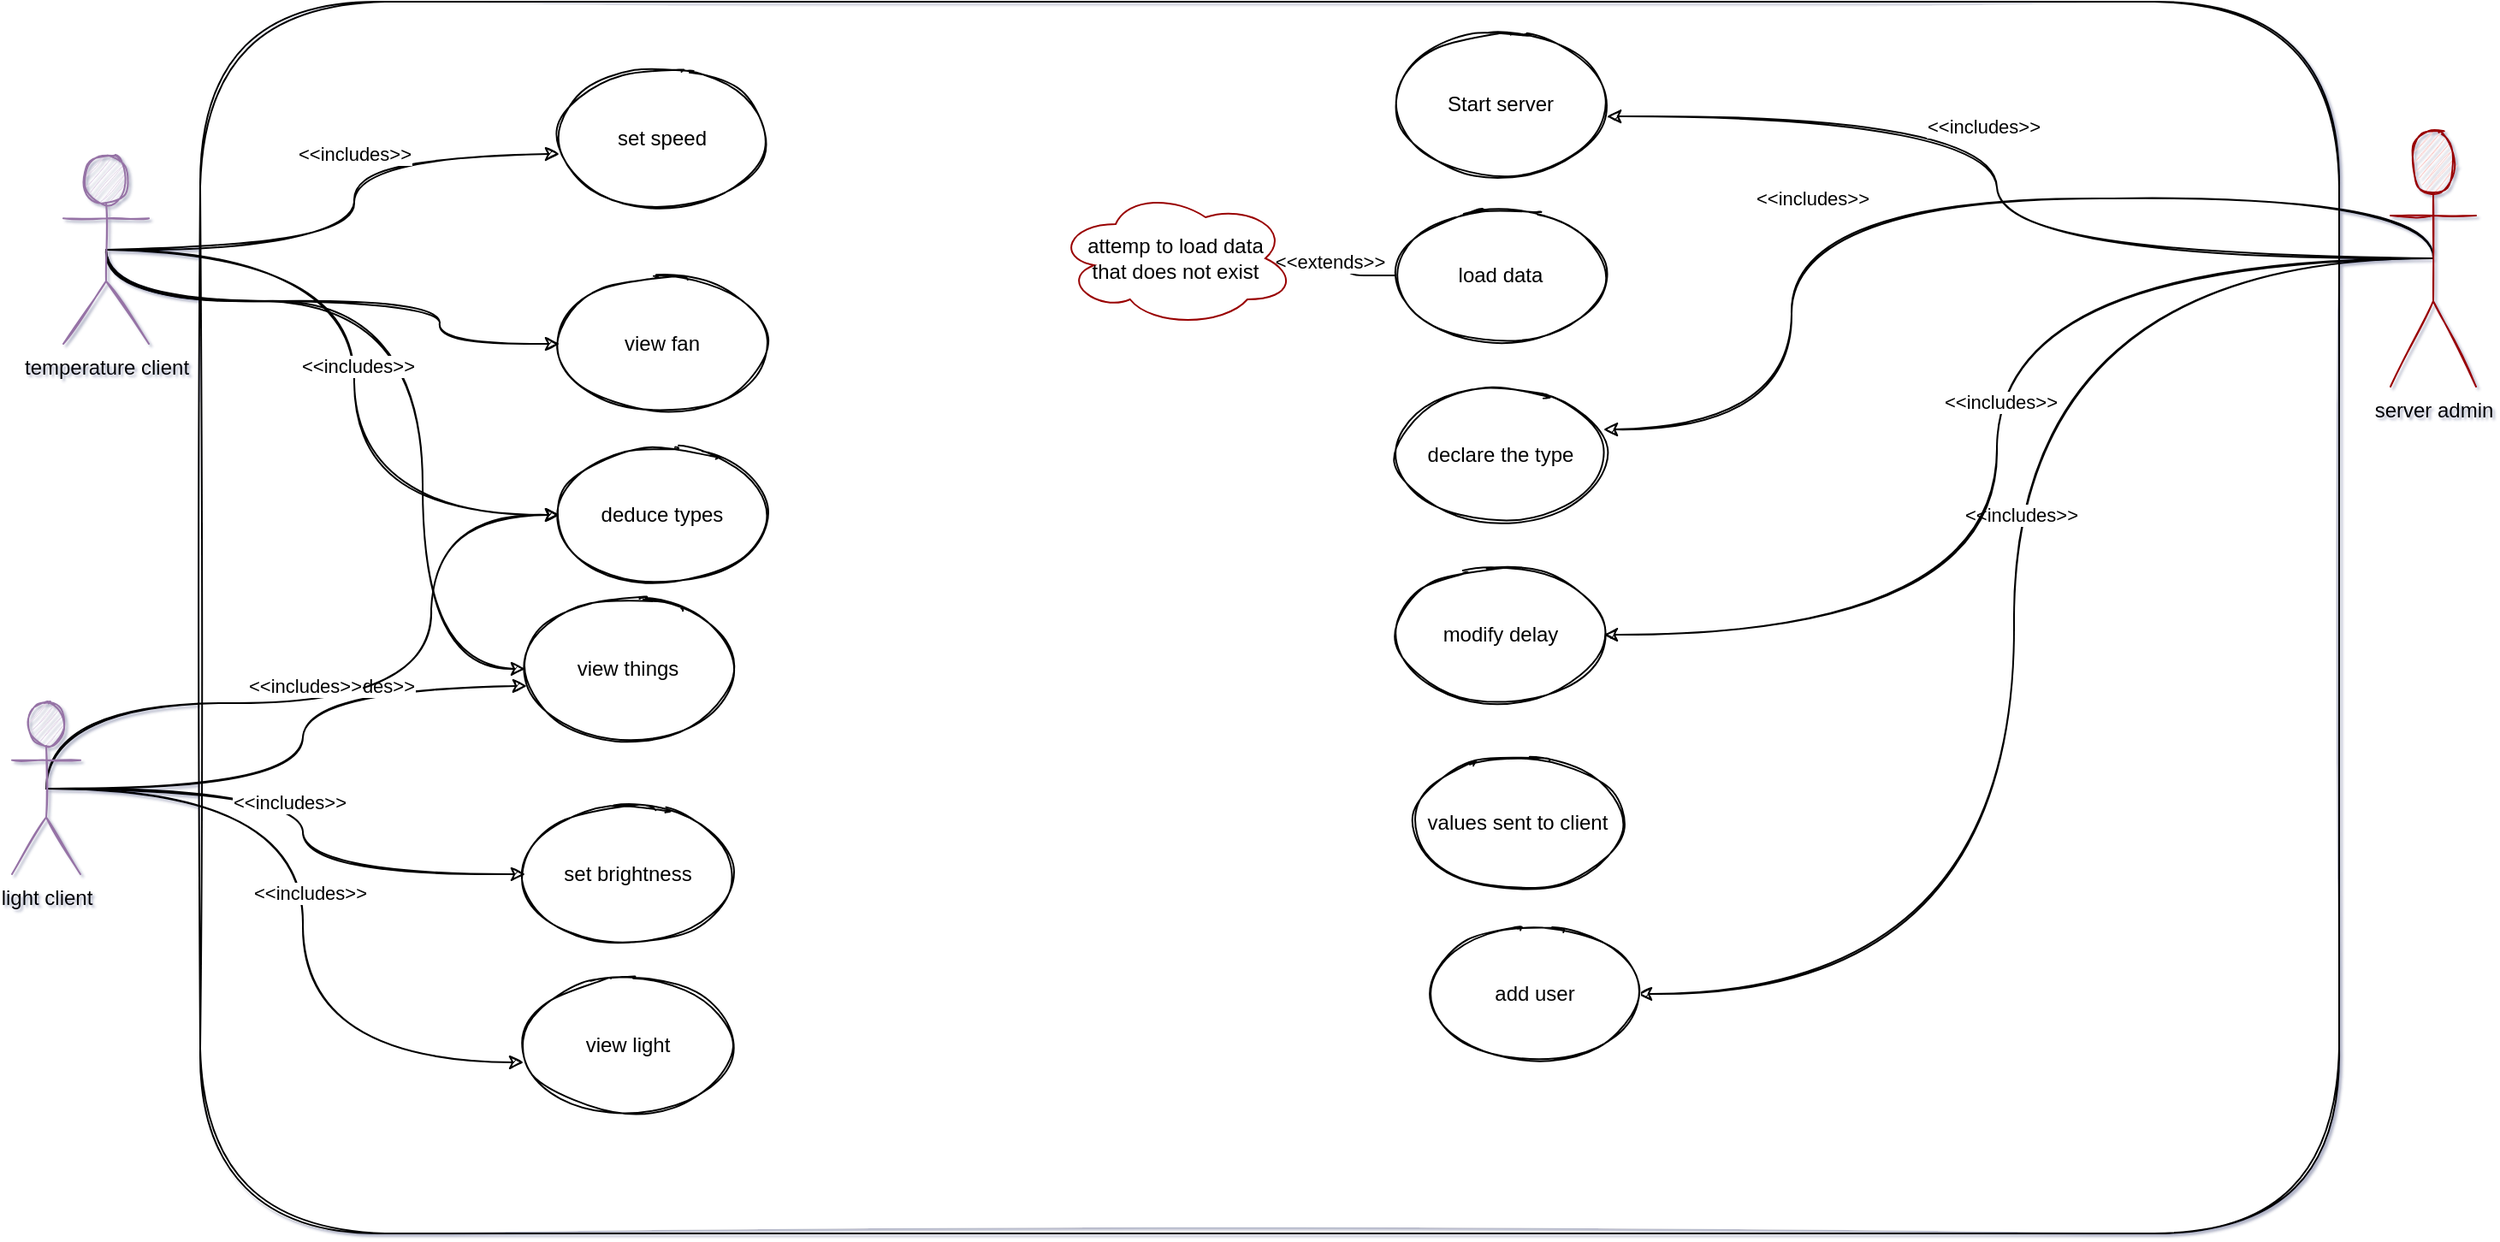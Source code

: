 <mxfile version="14.2.9" type="device"><diagram name="Page-1" id="e7e014a7-5840-1c2e-5031-d8a46d1fe8dd"><mxGraphModel dx="1422" dy="762" grid="1" gridSize="10" guides="1" tooltips="1" connect="1" arrows="1" fold="1" page="1" pageScale="1" pageWidth="1654" pageHeight="1169" math="0" shadow="1"><root><mxCell id="0"/><mxCell id="1" parent="0"/><mxCell id="koR0yr_XT7OJTHm_HH5--36" value="" style="whiteSpace=wrap;html=1;sketch=1;rounded=1;" vertex="1" parent="1"><mxGeometry x="250" y="280" width="1250" height="720" as="geometry"/></mxCell><mxCell id="koR0yr_XT7OJTHm_HH5--42" style="edgeStyle=orthogonalEdgeStyle;curved=1;rounded=1;sketch=1;orthogonalLoop=1;jettySize=auto;html=1;exitX=0.5;exitY=0.5;exitDx=0;exitDy=0;exitPerimeter=0;entryX=1.017;entryY=0.588;entryDx=0;entryDy=0;entryPerimeter=0;" edge="1" parent="1" source="koR0yr_XT7OJTHm_HH5--14" target="koR0yr_XT7OJTHm_HH5--25"><mxGeometry relative="1" as="geometry"/></mxCell><mxCell id="koR0yr_XT7OJTHm_HH5--43" value="&amp;lt;&amp;lt;includes&amp;gt;&amp;gt;" style="edgeLabel;html=1;align=center;verticalAlign=middle;resizable=0;points=[];" vertex="1" connectable="0" parent="koR0yr_XT7OJTHm_HH5--42"><mxGeometry x="0.175" y="8" relative="1" as="geometry"><mxPoint as="offset"/></mxGeometry></mxCell><mxCell id="koR0yr_XT7OJTHm_HH5--44" style="edgeStyle=orthogonalEdgeStyle;curved=1;rounded=1;sketch=1;orthogonalLoop=1;jettySize=auto;html=1;exitX=0.5;exitY=0.5;exitDx=0;exitDy=0;exitPerimeter=0;entryX=1;entryY=0.313;entryDx=0;entryDy=0;entryPerimeter=0;" edge="1" parent="1" source="koR0yr_XT7OJTHm_HH5--14" target="koR0yr_XT7OJTHm_HH5--27"><mxGeometry relative="1" as="geometry"><Array as="points"><mxPoint x="1180" y="395"/><mxPoint x="1180" y="530"/></Array></mxGeometry></mxCell><mxCell id="koR0yr_XT7OJTHm_HH5--64" value="&amp;lt;&amp;lt;includes&amp;gt;&amp;gt;" style="edgeLabel;html=1;align=center;verticalAlign=middle;resizable=0;points=[];" vertex="1" connectable="0" parent="koR0yr_XT7OJTHm_HH5--44"><mxGeometry x="0.215" relative="1" as="geometry"><mxPoint as="offset"/></mxGeometry></mxCell><mxCell id="koR0yr_XT7OJTHm_HH5--46" style="edgeStyle=orthogonalEdgeStyle;curved=1;rounded=1;sketch=1;orthogonalLoop=1;jettySize=auto;html=1;exitX=0.5;exitY=0.5;exitDx=0;exitDy=0;exitPerimeter=0;entryX=1;entryY=0.5;entryDx=0;entryDy=0;" edge="1" parent="1" source="koR0yr_XT7OJTHm_HH5--14" target="koR0yr_XT7OJTHm_HH5--30"><mxGeometry relative="1" as="geometry"/></mxCell><mxCell id="koR0yr_XT7OJTHm_HH5--66" value="&amp;lt;&amp;lt;includes&amp;gt;&amp;gt;" style="edgeLabel;html=1;align=center;verticalAlign=middle;resizable=0;points=[];" vertex="1" connectable="0" parent="koR0yr_XT7OJTHm_HH5--46"><mxGeometry x="-0.117" y="4" relative="1" as="geometry"><mxPoint as="offset"/></mxGeometry></mxCell><mxCell id="koR0yr_XT7OJTHm_HH5--47" style="edgeStyle=orthogonalEdgeStyle;curved=1;rounded=1;sketch=1;orthogonalLoop=1;jettySize=auto;html=1;exitX=0.5;exitY=0.5;exitDx=0;exitDy=0;exitPerimeter=0;entryX=1;entryY=0.5;entryDx=0;entryDy=0;" edge="1" parent="1" source="koR0yr_XT7OJTHm_HH5--14" target="koR0yr_XT7OJTHm_HH5--29"><mxGeometry relative="1" as="geometry"/></mxCell><mxCell id="koR0yr_XT7OJTHm_HH5--65" value="&amp;lt;&amp;lt;includes&amp;gt;&amp;gt;" style="edgeLabel;html=1;align=center;verticalAlign=middle;resizable=0;points=[];" vertex="1" connectable="0" parent="koR0yr_XT7OJTHm_HH5--47"><mxGeometry x="-0.038" y="2" relative="1" as="geometry"><mxPoint as="offset"/></mxGeometry></mxCell><mxCell id="koR0yr_XT7OJTHm_HH5--14" value="server admin" style="shape=umlActor;verticalLabelPosition=bottom;verticalAlign=top;html=1;outlineConnect=0;sketch=1;rounded=1;fillColor=#f8cecc;strokeColor=#990000;" vertex="1" parent="1"><mxGeometry x="1530" y="355" width="50" height="150" as="geometry"/></mxCell><mxCell id="koR0yr_XT7OJTHm_HH5--24" value="view things" style="ellipse;whiteSpace=wrap;html=1;sketch=1;rounded=1;" vertex="1" parent="1"><mxGeometry x="440" y="630" width="120" height="80" as="geometry"/></mxCell><mxCell id="koR0yr_XT7OJTHm_HH5--25" value="Start server" style="ellipse;whiteSpace=wrap;html=1;sketch=1;rounded=1;" vertex="1" parent="1"><mxGeometry x="950" y="300" width="120" height="80" as="geometry"/></mxCell><mxCell id="koR0yr_XT7OJTHm_HH5--70" style="edgeStyle=orthogonalEdgeStyle;curved=0;rounded=1;sketch=0;orthogonalLoop=1;jettySize=auto;html=1;exitX=0;exitY=0.5;exitDx=0;exitDy=0;entryX=0.933;entryY=0.513;entryDx=0;entryDy=0;entryPerimeter=0;" edge="1" parent="1" source="koR0yr_XT7OJTHm_HH5--26" target="koR0yr_XT7OJTHm_HH5--69"><mxGeometry relative="1" as="geometry"><Array as="points"><mxPoint x="920" y="440"/><mxPoint x="920" y="431"/></Array></mxGeometry></mxCell><mxCell id="koR0yr_XT7OJTHm_HH5--71" value="&amp;lt;&amp;lt;extends&amp;gt;&amp;gt;" style="edgeLabel;html=1;align=center;verticalAlign=middle;resizable=0;points=[];" vertex="1" connectable="0" parent="koR0yr_XT7OJTHm_HH5--70"><mxGeometry x="0.25" y="1" relative="1" as="geometry"><mxPoint as="offset"/></mxGeometry></mxCell><mxCell id="koR0yr_XT7OJTHm_HH5--26" value="load data" style="ellipse;whiteSpace=wrap;html=1;sketch=1;rounded=1;" vertex="1" parent="1"><mxGeometry x="950" y="400" width="120" height="80" as="geometry"/></mxCell><mxCell id="koR0yr_XT7OJTHm_HH5--27" value="declare the type" style="ellipse;whiteSpace=wrap;html=1;sketch=1;rounded=1;" vertex="1" parent="1"><mxGeometry x="950" y="505" width="120" height="80" as="geometry"/></mxCell><mxCell id="koR0yr_XT7OJTHm_HH5--28" value="values sent to client" style="ellipse;whiteSpace=wrap;html=1;sketch=1;rounded=1;" vertex="1" parent="1"><mxGeometry x="960" y="720" width="120" height="80" as="geometry"/></mxCell><mxCell id="koR0yr_XT7OJTHm_HH5--29" value="modify delay" style="ellipse;whiteSpace=wrap;html=1;sketch=1;rounded=1;" vertex="1" parent="1"><mxGeometry x="950" y="610" width="120" height="80" as="geometry"/></mxCell><mxCell id="koR0yr_XT7OJTHm_HH5--30" value="add user" style="ellipse;whiteSpace=wrap;html=1;sketch=1;rounded=1;" vertex="1" parent="1"><mxGeometry x="970" y="820" width="120" height="80" as="geometry"/></mxCell><mxCell id="koR0yr_XT7OJTHm_HH5--31" value="view fan" style="ellipse;whiteSpace=wrap;html=1;sketch=1;rounded=1;" vertex="1" parent="1"><mxGeometry x="460" y="440" width="120" height="80" as="geometry"/></mxCell><mxCell id="koR0yr_XT7OJTHm_HH5--32" value="view light" style="ellipse;whiteSpace=wrap;html=1;sketch=1;rounded=1;" vertex="1" parent="1"><mxGeometry x="440" y="850" width="120" height="80" as="geometry"/></mxCell><mxCell id="koR0yr_XT7OJTHm_HH5--33" value="deduce types" style="ellipse;whiteSpace=wrap;html=1;sketch=1;rounded=1;" vertex="1" parent="1"><mxGeometry x="460" y="540" width="120" height="80" as="geometry"/></mxCell><mxCell id="koR0yr_XT7OJTHm_HH5--34" value="set speed" style="ellipse;whiteSpace=wrap;html=1;sketch=1;rounded=1;" vertex="1" parent="1"><mxGeometry x="460" y="320" width="120" height="80" as="geometry"/></mxCell><mxCell id="koR0yr_XT7OJTHm_HH5--35" value="set brightness" style="ellipse;whiteSpace=wrap;html=1;sketch=1;rounded=1;" vertex="1" parent="1"><mxGeometry x="440" y="750" width="120" height="80" as="geometry"/></mxCell><mxCell id="koR0yr_XT7OJTHm_HH5--50" style="edgeStyle=orthogonalEdgeStyle;curved=1;rounded=1;sketch=1;orthogonalLoop=1;jettySize=auto;html=1;exitX=0.5;exitY=0.5;exitDx=0;exitDy=0;exitPerimeter=0;" edge="1" parent="1" source="koR0yr_XT7OJTHm_HH5--38" target="koR0yr_XT7OJTHm_HH5--31"><mxGeometry relative="1" as="geometry"><Array as="points"><mxPoint x="390" y="455"/><mxPoint x="390" y="480"/></Array></mxGeometry></mxCell><mxCell id="koR0yr_XT7OJTHm_HH5--52" style="edgeStyle=orthogonalEdgeStyle;curved=1;rounded=1;sketch=1;orthogonalLoop=1;jettySize=auto;html=1;exitX=0.5;exitY=0.5;exitDx=0;exitDy=0;exitPerimeter=0;entryX=0;entryY=0.5;entryDx=0;entryDy=0;" edge="1" parent="1" source="koR0yr_XT7OJTHm_HH5--38" target="koR0yr_XT7OJTHm_HH5--24"><mxGeometry relative="1" as="geometry"><Array as="points"><mxPoint x="380" y="455"/><mxPoint x="380" y="670"/></Array></mxGeometry></mxCell><mxCell id="koR0yr_XT7OJTHm_HH5--55" style="edgeStyle=orthogonalEdgeStyle;curved=1;rounded=1;sketch=1;orthogonalLoop=1;jettySize=auto;html=1;exitX=0.5;exitY=0.5;exitDx=0;exitDy=0;exitPerimeter=0;entryX=0;entryY=0.613;entryDx=0;entryDy=0;entryPerimeter=0;" edge="1" parent="1" source="koR0yr_XT7OJTHm_HH5--38" target="koR0yr_XT7OJTHm_HH5--34"><mxGeometry relative="1" as="geometry"/></mxCell><mxCell id="koR0yr_XT7OJTHm_HH5--58" value="&amp;lt;&amp;lt;includes&amp;gt;&amp;gt;" style="edgeLabel;html=1;align=center;verticalAlign=middle;resizable=0;points=[];" vertex="1" connectable="0" parent="koR0yr_XT7OJTHm_HH5--55"><mxGeometry x="0.251" relative="1" as="geometry"><mxPoint as="offset"/></mxGeometry></mxCell><mxCell id="koR0yr_XT7OJTHm_HH5--56" style="edgeStyle=orthogonalEdgeStyle;curved=1;rounded=1;sketch=1;orthogonalLoop=1;jettySize=auto;html=1;exitX=0.5;exitY=0.5;exitDx=0;exitDy=0;exitPerimeter=0;entryX=0;entryY=0.5;entryDx=0;entryDy=0;" edge="1" parent="1" source="koR0yr_XT7OJTHm_HH5--38" target="koR0yr_XT7OJTHm_HH5--33"><mxGeometry relative="1" as="geometry"/></mxCell><mxCell id="koR0yr_XT7OJTHm_HH5--59" value="&amp;lt;&amp;lt;includes&amp;gt;&amp;gt;" style="edgeLabel;html=1;align=center;verticalAlign=middle;resizable=0;points=[];" vertex="1" connectable="0" parent="koR0yr_XT7OJTHm_HH5--56"><mxGeometry x="0.014" y="2" relative="1" as="geometry"><mxPoint as="offset"/></mxGeometry></mxCell><mxCell id="koR0yr_XT7OJTHm_HH5--38" value="temperature client" style="shape=umlActor;verticalLabelPosition=bottom;verticalAlign=top;html=1;outlineConnect=0;sketch=1;rounded=1;fillColor=#e1d5e7;strokeColor=#9673a6;" vertex="1" parent="1"><mxGeometry x="170" y="370" width="50" height="110" as="geometry"/></mxCell><mxCell id="koR0yr_XT7OJTHm_HH5--49" style="edgeStyle=orthogonalEdgeStyle;curved=1;rounded=1;sketch=1;orthogonalLoop=1;jettySize=auto;html=1;exitX=0.5;exitY=0.5;exitDx=0;exitDy=0;exitPerimeter=0;entryX=0.008;entryY=0.625;entryDx=0;entryDy=0;entryPerimeter=0;" edge="1" parent="1" source="koR0yr_XT7OJTHm_HH5--39" target="koR0yr_XT7OJTHm_HH5--24"><mxGeometry relative="1" as="geometry"/></mxCell><mxCell id="koR0yr_XT7OJTHm_HH5--62" value="&amp;lt;&amp;lt;includes&amp;gt;&amp;gt;" style="edgeLabel;html=1;align=center;verticalAlign=middle;resizable=0;points=[];" vertex="1" connectable="0" parent="koR0yr_XT7OJTHm_HH5--49"><mxGeometry x="0.416" relative="1" as="geometry"><mxPoint as="offset"/></mxGeometry></mxCell><mxCell id="koR0yr_XT7OJTHm_HH5--51" style="edgeStyle=orthogonalEdgeStyle;curved=1;rounded=1;sketch=1;orthogonalLoop=1;jettySize=auto;html=1;exitX=0.5;exitY=0.5;exitDx=0;exitDy=0;exitPerimeter=0;entryX=-0.008;entryY=0.625;entryDx=0;entryDy=0;entryPerimeter=0;" edge="1" parent="1" source="koR0yr_XT7OJTHm_HH5--39" target="koR0yr_XT7OJTHm_HH5--32"><mxGeometry relative="1" as="geometry"/></mxCell><mxCell id="koR0yr_XT7OJTHm_HH5--60" value="&amp;lt;&amp;lt;includes&amp;gt;&amp;gt;" style="edgeLabel;html=1;align=center;verticalAlign=middle;resizable=0;points=[];" vertex="1" connectable="0" parent="koR0yr_XT7OJTHm_HH5--51"><mxGeometry x="-0.042" y="4" relative="1" as="geometry"><mxPoint as="offset"/></mxGeometry></mxCell><mxCell id="koR0yr_XT7OJTHm_HH5--53" style="edgeStyle=orthogonalEdgeStyle;curved=1;rounded=1;sketch=1;orthogonalLoop=1;jettySize=auto;html=1;exitX=0.5;exitY=0.5;exitDx=0;exitDy=0;exitPerimeter=0;" edge="1" parent="1" source="koR0yr_XT7OJTHm_HH5--39" target="koR0yr_XT7OJTHm_HH5--35"><mxGeometry relative="1" as="geometry"/></mxCell><mxCell id="koR0yr_XT7OJTHm_HH5--63" value="&amp;lt;&amp;lt;includes&amp;gt;&amp;gt;&lt;br&gt;" style="edgeLabel;html=1;align=center;verticalAlign=middle;resizable=0;points=[];" vertex="1" connectable="0" parent="koR0yr_XT7OJTHm_HH5--53"><mxGeometry x="-0.044" y="-8" relative="1" as="geometry"><mxPoint as="offset"/></mxGeometry></mxCell><mxCell id="koR0yr_XT7OJTHm_HH5--54" style="edgeStyle=orthogonalEdgeStyle;curved=1;rounded=1;sketch=1;orthogonalLoop=1;jettySize=auto;html=1;exitX=0.5;exitY=0.5;exitDx=0;exitDy=0;exitPerimeter=0;entryX=0;entryY=0.5;entryDx=0;entryDy=0;" edge="1" parent="1" source="koR0yr_XT7OJTHm_HH5--39" target="koR0yr_XT7OJTHm_HH5--33"><mxGeometry relative="1" as="geometry"><Array as="points"><mxPoint x="385" y="690"/><mxPoint x="385" y="580"/></Array></mxGeometry></mxCell><mxCell id="koR0yr_XT7OJTHm_HH5--61" value="&amp;lt;&amp;lt;includes&amp;gt;&amp;gt;" style="edgeLabel;html=1;align=center;verticalAlign=middle;resizable=0;points=[];" vertex="1" connectable="0" parent="koR0yr_XT7OJTHm_HH5--54"><mxGeometry x="-0.129" y="10" relative="1" as="geometry"><mxPoint as="offset"/></mxGeometry></mxCell><mxCell id="koR0yr_XT7OJTHm_HH5--39" value="light client" style="shape=umlActor;verticalLabelPosition=bottom;verticalAlign=top;html=1;outlineConnect=0;sketch=1;rounded=1;fillColor=#e1d5e7;strokeColor=#9673a6;" vertex="1" parent="1"><mxGeometry x="140" y="690" width="40" height="100" as="geometry"/></mxCell><mxCell id="koR0yr_XT7OJTHm_HH5--69" value="attemp to load data&lt;br&gt;that does not exist" style="ellipse;shape=cloud;whiteSpace=wrap;html=1;rounded=0;sketch=0;strokeColor=#990000;" vertex="1" parent="1"><mxGeometry x="750" y="390" width="140" height="80" as="geometry"/></mxCell></root></mxGraphModel></diagram></mxfile>